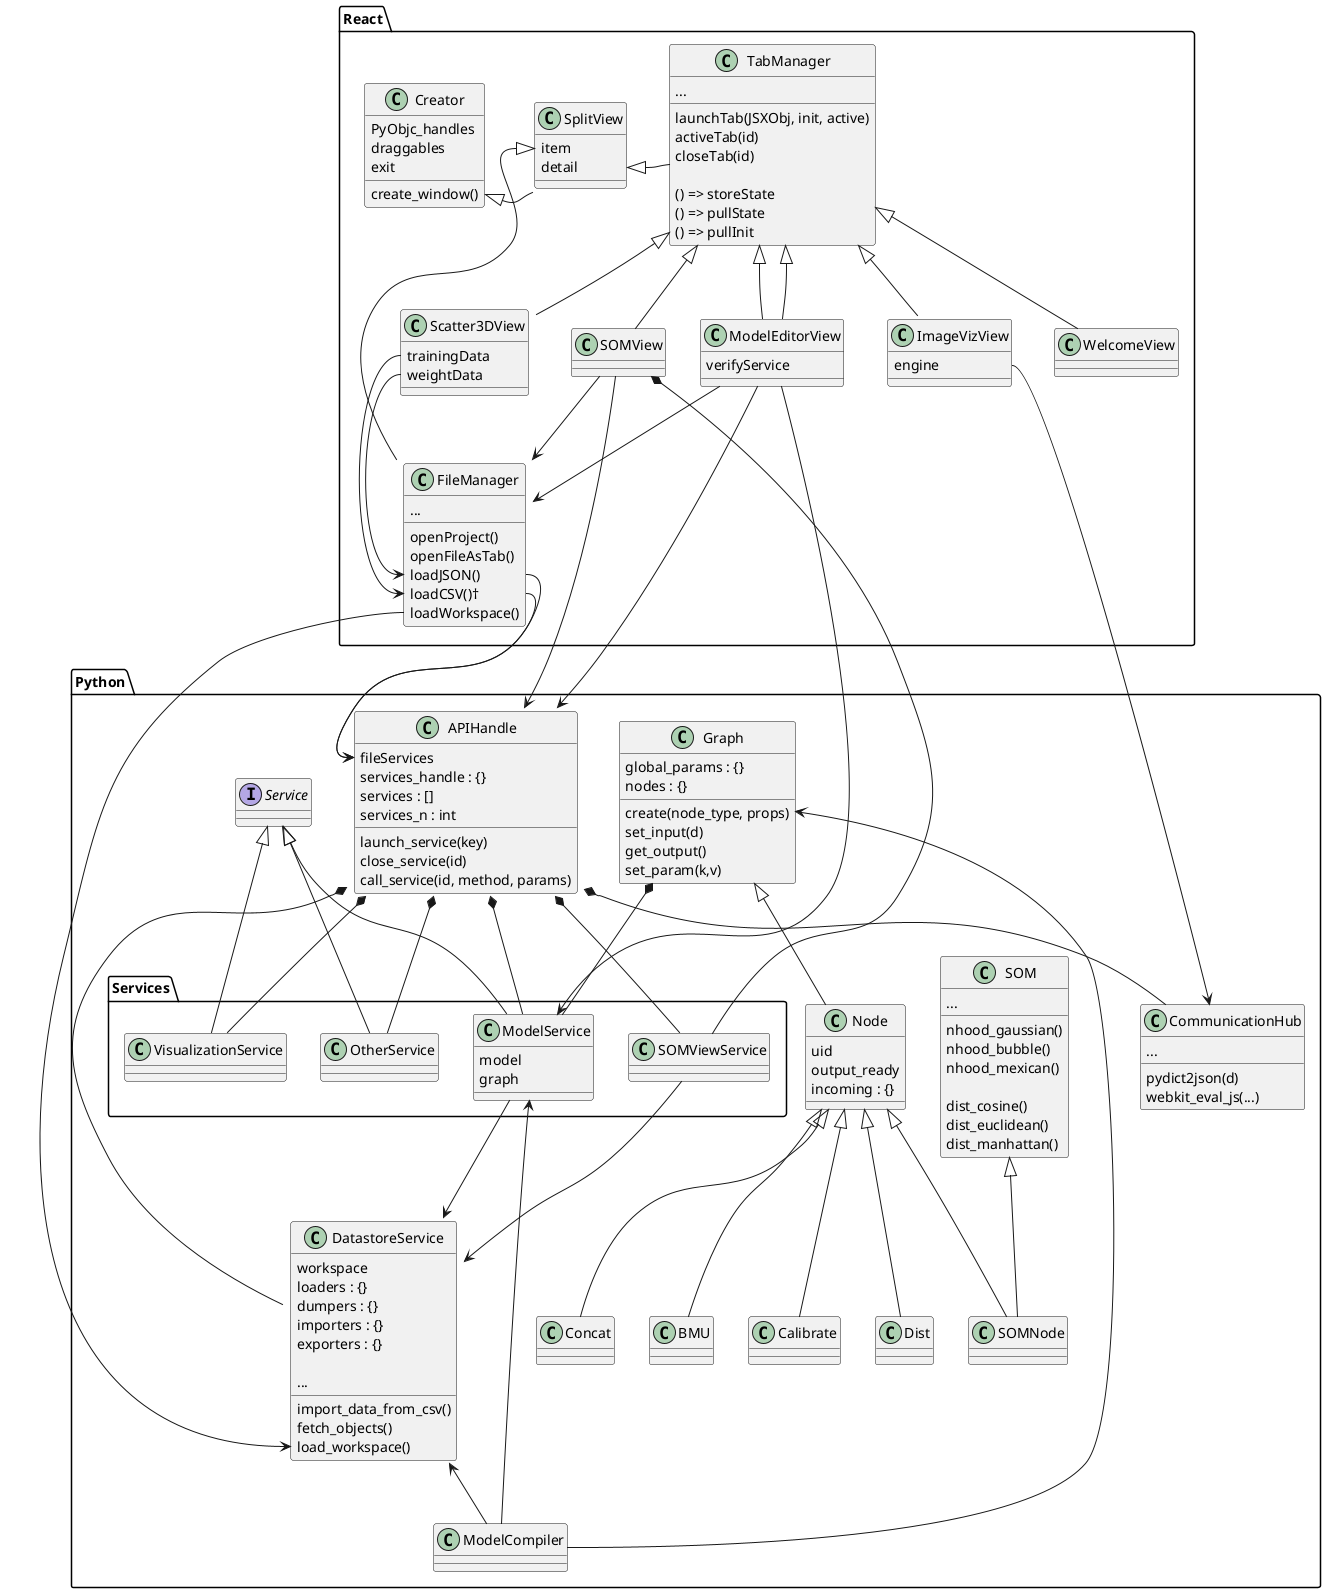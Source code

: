 @startuml

package React {
    class SplitView {
        item
        detail
    }

    class Creator {
        PyObjc_handles
        draggables
        exit

        create_window()
    }

    Creator::create_window <|-r- SplitView
    SplitView::item <|-- FileManager
    SplitView::detail <|-l- TabManager

    class FileManager {
        ...

        openProject()
        openFileAsTab()
        loadJSON()
        loadCSV()†
        loadWorkspace()
    }


    class TabManager {
        ...

        launchTab(JSXObj, init, active)
        activeTab(id)
        closeTab(id)

        () => storeState
        () => pullState
        () => pullInit
        
    }

    TabManager <|-- SOMView
    TabManager <|-- WelcomeView
    TabManager <|-- ModelEditorView
    TabManager <|-- ImageVizView
    TabManager <|-- ModelEditorView
    TabManager <|-- Scatter3DView

    class ImageVizView {
        engine
    }
    class ModelEditorView {
        verifyService
    }

    class Scatter3DView {
        trainingData
        weightData
    }

    class SOMView {
    }

    Scatter3DView::trainingData -d-> FileManager::loadCSV
    Scatter3DView::weightData -d-> FileManager::loadJSON
}

package Python {


class Graph {
    global_params : {}
    nodes : {}

   create(node_type, props)
   set_input(d)
   get_output()
   set_param(k,v)
}

class ModelCompiler{

}
class Node {
    uid
    output_ready
    incoming : {}

}

class SOM {
    nhood_gaussian()
    nhood_bubble()
    nhood_mexican()

    dist_cosine()
    dist_euclidean()
    dist_manhattan()

    ...
}

class SOMNode {
}

class Dist {
}
class Concat {
}

class BMU {
}

class Calibrate {
}

Graph <|-- Node
SOM <|-- SOMNode
Node <|-- SOMNode
Node <|-- Dist
Node <|-- Concat
Node <|-- BMU
Node <|-- Calibrate



class CommunicationHub {
   pydict2json(d)
   webkit_eval_js(...)
   ...
}

class APIHandle {
   fileServices
   services_handle : {}
   services : []
   services_n : int

   launch_service(key)
   close_service(id)
   call_service(id, method, params)
}

APIHandle *-- CommunicationHub





interface Service
package Services {

Service <|-- VisualizationService
Service <|-- OtherService
Service <|-- ModelService



class VisualizationService{

}




class SOMViewService{

}

class ModelService{
    model
    graph
}

Graph *-- ModelService

}

class DatastoreService{
    workspace
    loaders : {}
    dumpers : {}
    importers : {}
    exporters : {}

    import_data_from_csv()
    fetch_objects()
    load_workspace()
    ...
}
}


ModelCompiler -u-> ModelService
ModelCompiler -u-> DatastoreService
ModelCompiler -u-> Graph

ModelService --> DatastoreService
SOMViewService --> DatastoreService
APIHandle *-- DatastoreService
APIHandle *-- ModelService
APIHandle *-- VisualizationService
APIHandle *-- SOMViewService
APIHandle *-- OtherService
SOMView *-- SOMViewService
ImageVizView::engine -d-> CommunicationHub
ModelEditorView -d-> ModelService

FileManager::loadCSV -d-> APIHandle::fileServices
FileManager::loadJSON -d-> APIHandle::fileServices
FileManager::loadWorkspace -d-> DatastoreService::load_workspace
SOMView -d-> FileManager
SOMView -d-> APIHandle
ModelEditorView -d-> APIHandle
ModelEditorView -d-> FileManager

@enduml
